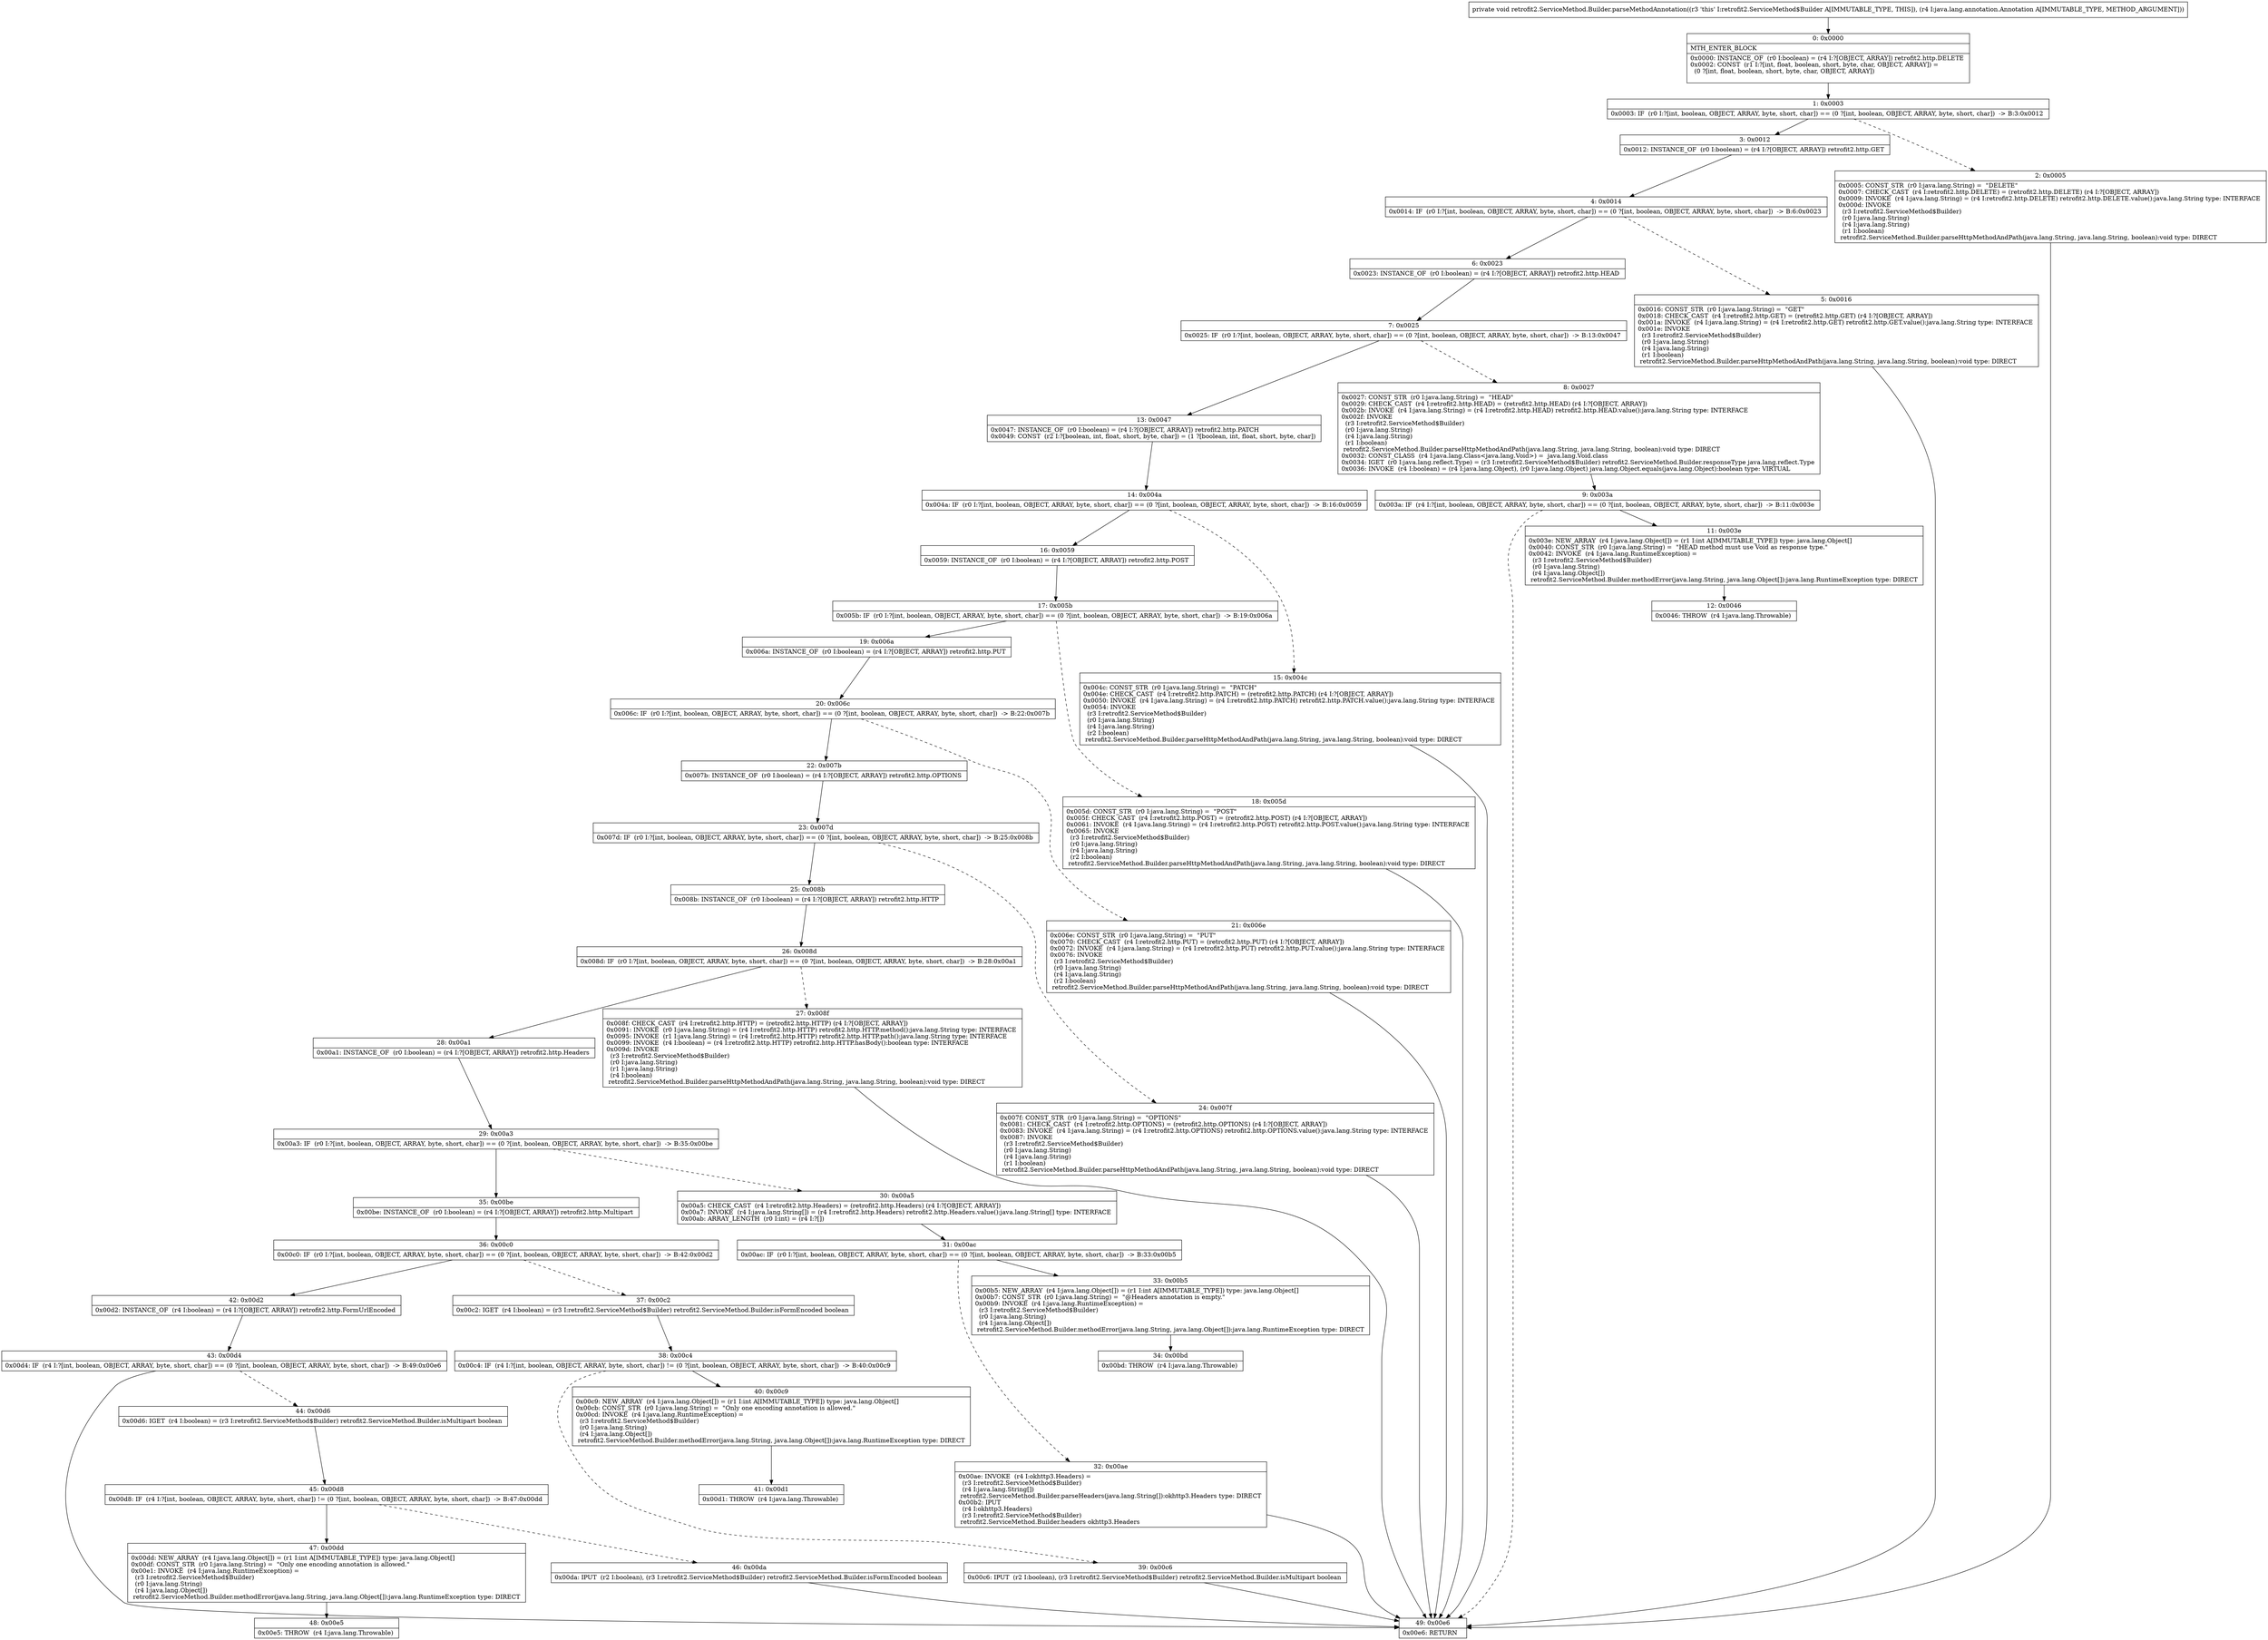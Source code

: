 digraph "CFG forretrofit2.ServiceMethod.Builder.parseMethodAnnotation(Ljava\/lang\/annotation\/Annotation;)V" {
Node_0 [shape=record,label="{0\:\ 0x0000|MTH_ENTER_BLOCK\l|0x0000: INSTANCE_OF  (r0 I:boolean) = (r4 I:?[OBJECT, ARRAY]) retrofit2.http.DELETE \l0x0002: CONST  (r1 I:?[int, float, boolean, short, byte, char, OBJECT, ARRAY]) = \l  (0 ?[int, float, boolean, short, byte, char, OBJECT, ARRAY])\l \l}"];
Node_1 [shape=record,label="{1\:\ 0x0003|0x0003: IF  (r0 I:?[int, boolean, OBJECT, ARRAY, byte, short, char]) == (0 ?[int, boolean, OBJECT, ARRAY, byte, short, char])  \-\> B:3:0x0012 \l}"];
Node_2 [shape=record,label="{2\:\ 0x0005|0x0005: CONST_STR  (r0 I:java.lang.String) =  \"DELETE\" \l0x0007: CHECK_CAST  (r4 I:retrofit2.http.DELETE) = (retrofit2.http.DELETE) (r4 I:?[OBJECT, ARRAY]) \l0x0009: INVOKE  (r4 I:java.lang.String) = (r4 I:retrofit2.http.DELETE) retrofit2.http.DELETE.value():java.lang.String type: INTERFACE \l0x000d: INVOKE  \l  (r3 I:retrofit2.ServiceMethod$Builder)\l  (r0 I:java.lang.String)\l  (r4 I:java.lang.String)\l  (r1 I:boolean)\l retrofit2.ServiceMethod.Builder.parseHttpMethodAndPath(java.lang.String, java.lang.String, boolean):void type: DIRECT \l}"];
Node_3 [shape=record,label="{3\:\ 0x0012|0x0012: INSTANCE_OF  (r0 I:boolean) = (r4 I:?[OBJECT, ARRAY]) retrofit2.http.GET \l}"];
Node_4 [shape=record,label="{4\:\ 0x0014|0x0014: IF  (r0 I:?[int, boolean, OBJECT, ARRAY, byte, short, char]) == (0 ?[int, boolean, OBJECT, ARRAY, byte, short, char])  \-\> B:6:0x0023 \l}"];
Node_5 [shape=record,label="{5\:\ 0x0016|0x0016: CONST_STR  (r0 I:java.lang.String) =  \"GET\" \l0x0018: CHECK_CAST  (r4 I:retrofit2.http.GET) = (retrofit2.http.GET) (r4 I:?[OBJECT, ARRAY]) \l0x001a: INVOKE  (r4 I:java.lang.String) = (r4 I:retrofit2.http.GET) retrofit2.http.GET.value():java.lang.String type: INTERFACE \l0x001e: INVOKE  \l  (r3 I:retrofit2.ServiceMethod$Builder)\l  (r0 I:java.lang.String)\l  (r4 I:java.lang.String)\l  (r1 I:boolean)\l retrofit2.ServiceMethod.Builder.parseHttpMethodAndPath(java.lang.String, java.lang.String, boolean):void type: DIRECT \l}"];
Node_6 [shape=record,label="{6\:\ 0x0023|0x0023: INSTANCE_OF  (r0 I:boolean) = (r4 I:?[OBJECT, ARRAY]) retrofit2.http.HEAD \l}"];
Node_7 [shape=record,label="{7\:\ 0x0025|0x0025: IF  (r0 I:?[int, boolean, OBJECT, ARRAY, byte, short, char]) == (0 ?[int, boolean, OBJECT, ARRAY, byte, short, char])  \-\> B:13:0x0047 \l}"];
Node_8 [shape=record,label="{8\:\ 0x0027|0x0027: CONST_STR  (r0 I:java.lang.String) =  \"HEAD\" \l0x0029: CHECK_CAST  (r4 I:retrofit2.http.HEAD) = (retrofit2.http.HEAD) (r4 I:?[OBJECT, ARRAY]) \l0x002b: INVOKE  (r4 I:java.lang.String) = (r4 I:retrofit2.http.HEAD) retrofit2.http.HEAD.value():java.lang.String type: INTERFACE \l0x002f: INVOKE  \l  (r3 I:retrofit2.ServiceMethod$Builder)\l  (r0 I:java.lang.String)\l  (r4 I:java.lang.String)\l  (r1 I:boolean)\l retrofit2.ServiceMethod.Builder.parseHttpMethodAndPath(java.lang.String, java.lang.String, boolean):void type: DIRECT \l0x0032: CONST_CLASS  (r4 I:java.lang.Class\<java.lang.Void\>) =  java.lang.Void.class \l0x0034: IGET  (r0 I:java.lang.reflect.Type) = (r3 I:retrofit2.ServiceMethod$Builder) retrofit2.ServiceMethod.Builder.responseType java.lang.reflect.Type \l0x0036: INVOKE  (r4 I:boolean) = (r4 I:java.lang.Object), (r0 I:java.lang.Object) java.lang.Object.equals(java.lang.Object):boolean type: VIRTUAL \l}"];
Node_9 [shape=record,label="{9\:\ 0x003a|0x003a: IF  (r4 I:?[int, boolean, OBJECT, ARRAY, byte, short, char]) == (0 ?[int, boolean, OBJECT, ARRAY, byte, short, char])  \-\> B:11:0x003e \l}"];
Node_11 [shape=record,label="{11\:\ 0x003e|0x003e: NEW_ARRAY  (r4 I:java.lang.Object[]) = (r1 I:int A[IMMUTABLE_TYPE]) type: java.lang.Object[] \l0x0040: CONST_STR  (r0 I:java.lang.String) =  \"HEAD method must use Void as response type.\" \l0x0042: INVOKE  (r4 I:java.lang.RuntimeException) = \l  (r3 I:retrofit2.ServiceMethod$Builder)\l  (r0 I:java.lang.String)\l  (r4 I:java.lang.Object[])\l retrofit2.ServiceMethod.Builder.methodError(java.lang.String, java.lang.Object[]):java.lang.RuntimeException type: DIRECT \l}"];
Node_12 [shape=record,label="{12\:\ 0x0046|0x0046: THROW  (r4 I:java.lang.Throwable) \l}"];
Node_13 [shape=record,label="{13\:\ 0x0047|0x0047: INSTANCE_OF  (r0 I:boolean) = (r4 I:?[OBJECT, ARRAY]) retrofit2.http.PATCH \l0x0049: CONST  (r2 I:?[boolean, int, float, short, byte, char]) = (1 ?[boolean, int, float, short, byte, char]) \l}"];
Node_14 [shape=record,label="{14\:\ 0x004a|0x004a: IF  (r0 I:?[int, boolean, OBJECT, ARRAY, byte, short, char]) == (0 ?[int, boolean, OBJECT, ARRAY, byte, short, char])  \-\> B:16:0x0059 \l}"];
Node_15 [shape=record,label="{15\:\ 0x004c|0x004c: CONST_STR  (r0 I:java.lang.String) =  \"PATCH\" \l0x004e: CHECK_CAST  (r4 I:retrofit2.http.PATCH) = (retrofit2.http.PATCH) (r4 I:?[OBJECT, ARRAY]) \l0x0050: INVOKE  (r4 I:java.lang.String) = (r4 I:retrofit2.http.PATCH) retrofit2.http.PATCH.value():java.lang.String type: INTERFACE \l0x0054: INVOKE  \l  (r3 I:retrofit2.ServiceMethod$Builder)\l  (r0 I:java.lang.String)\l  (r4 I:java.lang.String)\l  (r2 I:boolean)\l retrofit2.ServiceMethod.Builder.parseHttpMethodAndPath(java.lang.String, java.lang.String, boolean):void type: DIRECT \l}"];
Node_16 [shape=record,label="{16\:\ 0x0059|0x0059: INSTANCE_OF  (r0 I:boolean) = (r4 I:?[OBJECT, ARRAY]) retrofit2.http.POST \l}"];
Node_17 [shape=record,label="{17\:\ 0x005b|0x005b: IF  (r0 I:?[int, boolean, OBJECT, ARRAY, byte, short, char]) == (0 ?[int, boolean, OBJECT, ARRAY, byte, short, char])  \-\> B:19:0x006a \l}"];
Node_18 [shape=record,label="{18\:\ 0x005d|0x005d: CONST_STR  (r0 I:java.lang.String) =  \"POST\" \l0x005f: CHECK_CAST  (r4 I:retrofit2.http.POST) = (retrofit2.http.POST) (r4 I:?[OBJECT, ARRAY]) \l0x0061: INVOKE  (r4 I:java.lang.String) = (r4 I:retrofit2.http.POST) retrofit2.http.POST.value():java.lang.String type: INTERFACE \l0x0065: INVOKE  \l  (r3 I:retrofit2.ServiceMethod$Builder)\l  (r0 I:java.lang.String)\l  (r4 I:java.lang.String)\l  (r2 I:boolean)\l retrofit2.ServiceMethod.Builder.parseHttpMethodAndPath(java.lang.String, java.lang.String, boolean):void type: DIRECT \l}"];
Node_19 [shape=record,label="{19\:\ 0x006a|0x006a: INSTANCE_OF  (r0 I:boolean) = (r4 I:?[OBJECT, ARRAY]) retrofit2.http.PUT \l}"];
Node_20 [shape=record,label="{20\:\ 0x006c|0x006c: IF  (r0 I:?[int, boolean, OBJECT, ARRAY, byte, short, char]) == (0 ?[int, boolean, OBJECT, ARRAY, byte, short, char])  \-\> B:22:0x007b \l}"];
Node_21 [shape=record,label="{21\:\ 0x006e|0x006e: CONST_STR  (r0 I:java.lang.String) =  \"PUT\" \l0x0070: CHECK_CAST  (r4 I:retrofit2.http.PUT) = (retrofit2.http.PUT) (r4 I:?[OBJECT, ARRAY]) \l0x0072: INVOKE  (r4 I:java.lang.String) = (r4 I:retrofit2.http.PUT) retrofit2.http.PUT.value():java.lang.String type: INTERFACE \l0x0076: INVOKE  \l  (r3 I:retrofit2.ServiceMethod$Builder)\l  (r0 I:java.lang.String)\l  (r4 I:java.lang.String)\l  (r2 I:boolean)\l retrofit2.ServiceMethod.Builder.parseHttpMethodAndPath(java.lang.String, java.lang.String, boolean):void type: DIRECT \l}"];
Node_22 [shape=record,label="{22\:\ 0x007b|0x007b: INSTANCE_OF  (r0 I:boolean) = (r4 I:?[OBJECT, ARRAY]) retrofit2.http.OPTIONS \l}"];
Node_23 [shape=record,label="{23\:\ 0x007d|0x007d: IF  (r0 I:?[int, boolean, OBJECT, ARRAY, byte, short, char]) == (0 ?[int, boolean, OBJECT, ARRAY, byte, short, char])  \-\> B:25:0x008b \l}"];
Node_24 [shape=record,label="{24\:\ 0x007f|0x007f: CONST_STR  (r0 I:java.lang.String) =  \"OPTIONS\" \l0x0081: CHECK_CAST  (r4 I:retrofit2.http.OPTIONS) = (retrofit2.http.OPTIONS) (r4 I:?[OBJECT, ARRAY]) \l0x0083: INVOKE  (r4 I:java.lang.String) = (r4 I:retrofit2.http.OPTIONS) retrofit2.http.OPTIONS.value():java.lang.String type: INTERFACE \l0x0087: INVOKE  \l  (r3 I:retrofit2.ServiceMethod$Builder)\l  (r0 I:java.lang.String)\l  (r4 I:java.lang.String)\l  (r1 I:boolean)\l retrofit2.ServiceMethod.Builder.parseHttpMethodAndPath(java.lang.String, java.lang.String, boolean):void type: DIRECT \l}"];
Node_25 [shape=record,label="{25\:\ 0x008b|0x008b: INSTANCE_OF  (r0 I:boolean) = (r4 I:?[OBJECT, ARRAY]) retrofit2.http.HTTP \l}"];
Node_26 [shape=record,label="{26\:\ 0x008d|0x008d: IF  (r0 I:?[int, boolean, OBJECT, ARRAY, byte, short, char]) == (0 ?[int, boolean, OBJECT, ARRAY, byte, short, char])  \-\> B:28:0x00a1 \l}"];
Node_27 [shape=record,label="{27\:\ 0x008f|0x008f: CHECK_CAST  (r4 I:retrofit2.http.HTTP) = (retrofit2.http.HTTP) (r4 I:?[OBJECT, ARRAY]) \l0x0091: INVOKE  (r0 I:java.lang.String) = (r4 I:retrofit2.http.HTTP) retrofit2.http.HTTP.method():java.lang.String type: INTERFACE \l0x0095: INVOKE  (r1 I:java.lang.String) = (r4 I:retrofit2.http.HTTP) retrofit2.http.HTTP.path():java.lang.String type: INTERFACE \l0x0099: INVOKE  (r4 I:boolean) = (r4 I:retrofit2.http.HTTP) retrofit2.http.HTTP.hasBody():boolean type: INTERFACE \l0x009d: INVOKE  \l  (r3 I:retrofit2.ServiceMethod$Builder)\l  (r0 I:java.lang.String)\l  (r1 I:java.lang.String)\l  (r4 I:boolean)\l retrofit2.ServiceMethod.Builder.parseHttpMethodAndPath(java.lang.String, java.lang.String, boolean):void type: DIRECT \l}"];
Node_28 [shape=record,label="{28\:\ 0x00a1|0x00a1: INSTANCE_OF  (r0 I:boolean) = (r4 I:?[OBJECT, ARRAY]) retrofit2.http.Headers \l}"];
Node_29 [shape=record,label="{29\:\ 0x00a3|0x00a3: IF  (r0 I:?[int, boolean, OBJECT, ARRAY, byte, short, char]) == (0 ?[int, boolean, OBJECT, ARRAY, byte, short, char])  \-\> B:35:0x00be \l}"];
Node_30 [shape=record,label="{30\:\ 0x00a5|0x00a5: CHECK_CAST  (r4 I:retrofit2.http.Headers) = (retrofit2.http.Headers) (r4 I:?[OBJECT, ARRAY]) \l0x00a7: INVOKE  (r4 I:java.lang.String[]) = (r4 I:retrofit2.http.Headers) retrofit2.http.Headers.value():java.lang.String[] type: INTERFACE \l0x00ab: ARRAY_LENGTH  (r0 I:int) = (r4 I:?[]) \l}"];
Node_31 [shape=record,label="{31\:\ 0x00ac|0x00ac: IF  (r0 I:?[int, boolean, OBJECT, ARRAY, byte, short, char]) == (0 ?[int, boolean, OBJECT, ARRAY, byte, short, char])  \-\> B:33:0x00b5 \l}"];
Node_32 [shape=record,label="{32\:\ 0x00ae|0x00ae: INVOKE  (r4 I:okhttp3.Headers) = \l  (r3 I:retrofit2.ServiceMethod$Builder)\l  (r4 I:java.lang.String[])\l retrofit2.ServiceMethod.Builder.parseHeaders(java.lang.String[]):okhttp3.Headers type: DIRECT \l0x00b2: IPUT  \l  (r4 I:okhttp3.Headers)\l  (r3 I:retrofit2.ServiceMethod$Builder)\l retrofit2.ServiceMethod.Builder.headers okhttp3.Headers \l}"];
Node_33 [shape=record,label="{33\:\ 0x00b5|0x00b5: NEW_ARRAY  (r4 I:java.lang.Object[]) = (r1 I:int A[IMMUTABLE_TYPE]) type: java.lang.Object[] \l0x00b7: CONST_STR  (r0 I:java.lang.String) =  \"@Headers annotation is empty.\" \l0x00b9: INVOKE  (r4 I:java.lang.RuntimeException) = \l  (r3 I:retrofit2.ServiceMethod$Builder)\l  (r0 I:java.lang.String)\l  (r4 I:java.lang.Object[])\l retrofit2.ServiceMethod.Builder.methodError(java.lang.String, java.lang.Object[]):java.lang.RuntimeException type: DIRECT \l}"];
Node_34 [shape=record,label="{34\:\ 0x00bd|0x00bd: THROW  (r4 I:java.lang.Throwable) \l}"];
Node_35 [shape=record,label="{35\:\ 0x00be|0x00be: INSTANCE_OF  (r0 I:boolean) = (r4 I:?[OBJECT, ARRAY]) retrofit2.http.Multipart \l}"];
Node_36 [shape=record,label="{36\:\ 0x00c0|0x00c0: IF  (r0 I:?[int, boolean, OBJECT, ARRAY, byte, short, char]) == (0 ?[int, boolean, OBJECT, ARRAY, byte, short, char])  \-\> B:42:0x00d2 \l}"];
Node_37 [shape=record,label="{37\:\ 0x00c2|0x00c2: IGET  (r4 I:boolean) = (r3 I:retrofit2.ServiceMethod$Builder) retrofit2.ServiceMethod.Builder.isFormEncoded boolean \l}"];
Node_38 [shape=record,label="{38\:\ 0x00c4|0x00c4: IF  (r4 I:?[int, boolean, OBJECT, ARRAY, byte, short, char]) != (0 ?[int, boolean, OBJECT, ARRAY, byte, short, char])  \-\> B:40:0x00c9 \l}"];
Node_39 [shape=record,label="{39\:\ 0x00c6|0x00c6: IPUT  (r2 I:boolean), (r3 I:retrofit2.ServiceMethod$Builder) retrofit2.ServiceMethod.Builder.isMultipart boolean \l}"];
Node_40 [shape=record,label="{40\:\ 0x00c9|0x00c9: NEW_ARRAY  (r4 I:java.lang.Object[]) = (r1 I:int A[IMMUTABLE_TYPE]) type: java.lang.Object[] \l0x00cb: CONST_STR  (r0 I:java.lang.String) =  \"Only one encoding annotation is allowed.\" \l0x00cd: INVOKE  (r4 I:java.lang.RuntimeException) = \l  (r3 I:retrofit2.ServiceMethod$Builder)\l  (r0 I:java.lang.String)\l  (r4 I:java.lang.Object[])\l retrofit2.ServiceMethod.Builder.methodError(java.lang.String, java.lang.Object[]):java.lang.RuntimeException type: DIRECT \l}"];
Node_41 [shape=record,label="{41\:\ 0x00d1|0x00d1: THROW  (r4 I:java.lang.Throwable) \l}"];
Node_42 [shape=record,label="{42\:\ 0x00d2|0x00d2: INSTANCE_OF  (r4 I:boolean) = (r4 I:?[OBJECT, ARRAY]) retrofit2.http.FormUrlEncoded \l}"];
Node_43 [shape=record,label="{43\:\ 0x00d4|0x00d4: IF  (r4 I:?[int, boolean, OBJECT, ARRAY, byte, short, char]) == (0 ?[int, boolean, OBJECT, ARRAY, byte, short, char])  \-\> B:49:0x00e6 \l}"];
Node_44 [shape=record,label="{44\:\ 0x00d6|0x00d6: IGET  (r4 I:boolean) = (r3 I:retrofit2.ServiceMethod$Builder) retrofit2.ServiceMethod.Builder.isMultipart boolean \l}"];
Node_45 [shape=record,label="{45\:\ 0x00d8|0x00d8: IF  (r4 I:?[int, boolean, OBJECT, ARRAY, byte, short, char]) != (0 ?[int, boolean, OBJECT, ARRAY, byte, short, char])  \-\> B:47:0x00dd \l}"];
Node_46 [shape=record,label="{46\:\ 0x00da|0x00da: IPUT  (r2 I:boolean), (r3 I:retrofit2.ServiceMethod$Builder) retrofit2.ServiceMethod.Builder.isFormEncoded boolean \l}"];
Node_47 [shape=record,label="{47\:\ 0x00dd|0x00dd: NEW_ARRAY  (r4 I:java.lang.Object[]) = (r1 I:int A[IMMUTABLE_TYPE]) type: java.lang.Object[] \l0x00df: CONST_STR  (r0 I:java.lang.String) =  \"Only one encoding annotation is allowed.\" \l0x00e1: INVOKE  (r4 I:java.lang.RuntimeException) = \l  (r3 I:retrofit2.ServiceMethod$Builder)\l  (r0 I:java.lang.String)\l  (r4 I:java.lang.Object[])\l retrofit2.ServiceMethod.Builder.methodError(java.lang.String, java.lang.Object[]):java.lang.RuntimeException type: DIRECT \l}"];
Node_48 [shape=record,label="{48\:\ 0x00e5|0x00e5: THROW  (r4 I:java.lang.Throwable) \l}"];
Node_49 [shape=record,label="{49\:\ 0x00e6|0x00e6: RETURN   \l}"];
MethodNode[shape=record,label="{private void retrofit2.ServiceMethod.Builder.parseMethodAnnotation((r3 'this' I:retrofit2.ServiceMethod$Builder A[IMMUTABLE_TYPE, THIS]), (r4 I:java.lang.annotation.Annotation A[IMMUTABLE_TYPE, METHOD_ARGUMENT])) }"];
MethodNode -> Node_0;
Node_0 -> Node_1;
Node_1 -> Node_2[style=dashed];
Node_1 -> Node_3;
Node_2 -> Node_49;
Node_3 -> Node_4;
Node_4 -> Node_5[style=dashed];
Node_4 -> Node_6;
Node_5 -> Node_49;
Node_6 -> Node_7;
Node_7 -> Node_8[style=dashed];
Node_7 -> Node_13;
Node_8 -> Node_9;
Node_9 -> Node_11;
Node_9 -> Node_49[style=dashed];
Node_11 -> Node_12;
Node_13 -> Node_14;
Node_14 -> Node_15[style=dashed];
Node_14 -> Node_16;
Node_15 -> Node_49;
Node_16 -> Node_17;
Node_17 -> Node_18[style=dashed];
Node_17 -> Node_19;
Node_18 -> Node_49;
Node_19 -> Node_20;
Node_20 -> Node_21[style=dashed];
Node_20 -> Node_22;
Node_21 -> Node_49;
Node_22 -> Node_23;
Node_23 -> Node_24[style=dashed];
Node_23 -> Node_25;
Node_24 -> Node_49;
Node_25 -> Node_26;
Node_26 -> Node_27[style=dashed];
Node_26 -> Node_28;
Node_27 -> Node_49;
Node_28 -> Node_29;
Node_29 -> Node_30[style=dashed];
Node_29 -> Node_35;
Node_30 -> Node_31;
Node_31 -> Node_32[style=dashed];
Node_31 -> Node_33;
Node_32 -> Node_49;
Node_33 -> Node_34;
Node_35 -> Node_36;
Node_36 -> Node_37[style=dashed];
Node_36 -> Node_42;
Node_37 -> Node_38;
Node_38 -> Node_39[style=dashed];
Node_38 -> Node_40;
Node_39 -> Node_49;
Node_40 -> Node_41;
Node_42 -> Node_43;
Node_43 -> Node_44[style=dashed];
Node_43 -> Node_49;
Node_44 -> Node_45;
Node_45 -> Node_46[style=dashed];
Node_45 -> Node_47;
Node_46 -> Node_49;
Node_47 -> Node_48;
}

